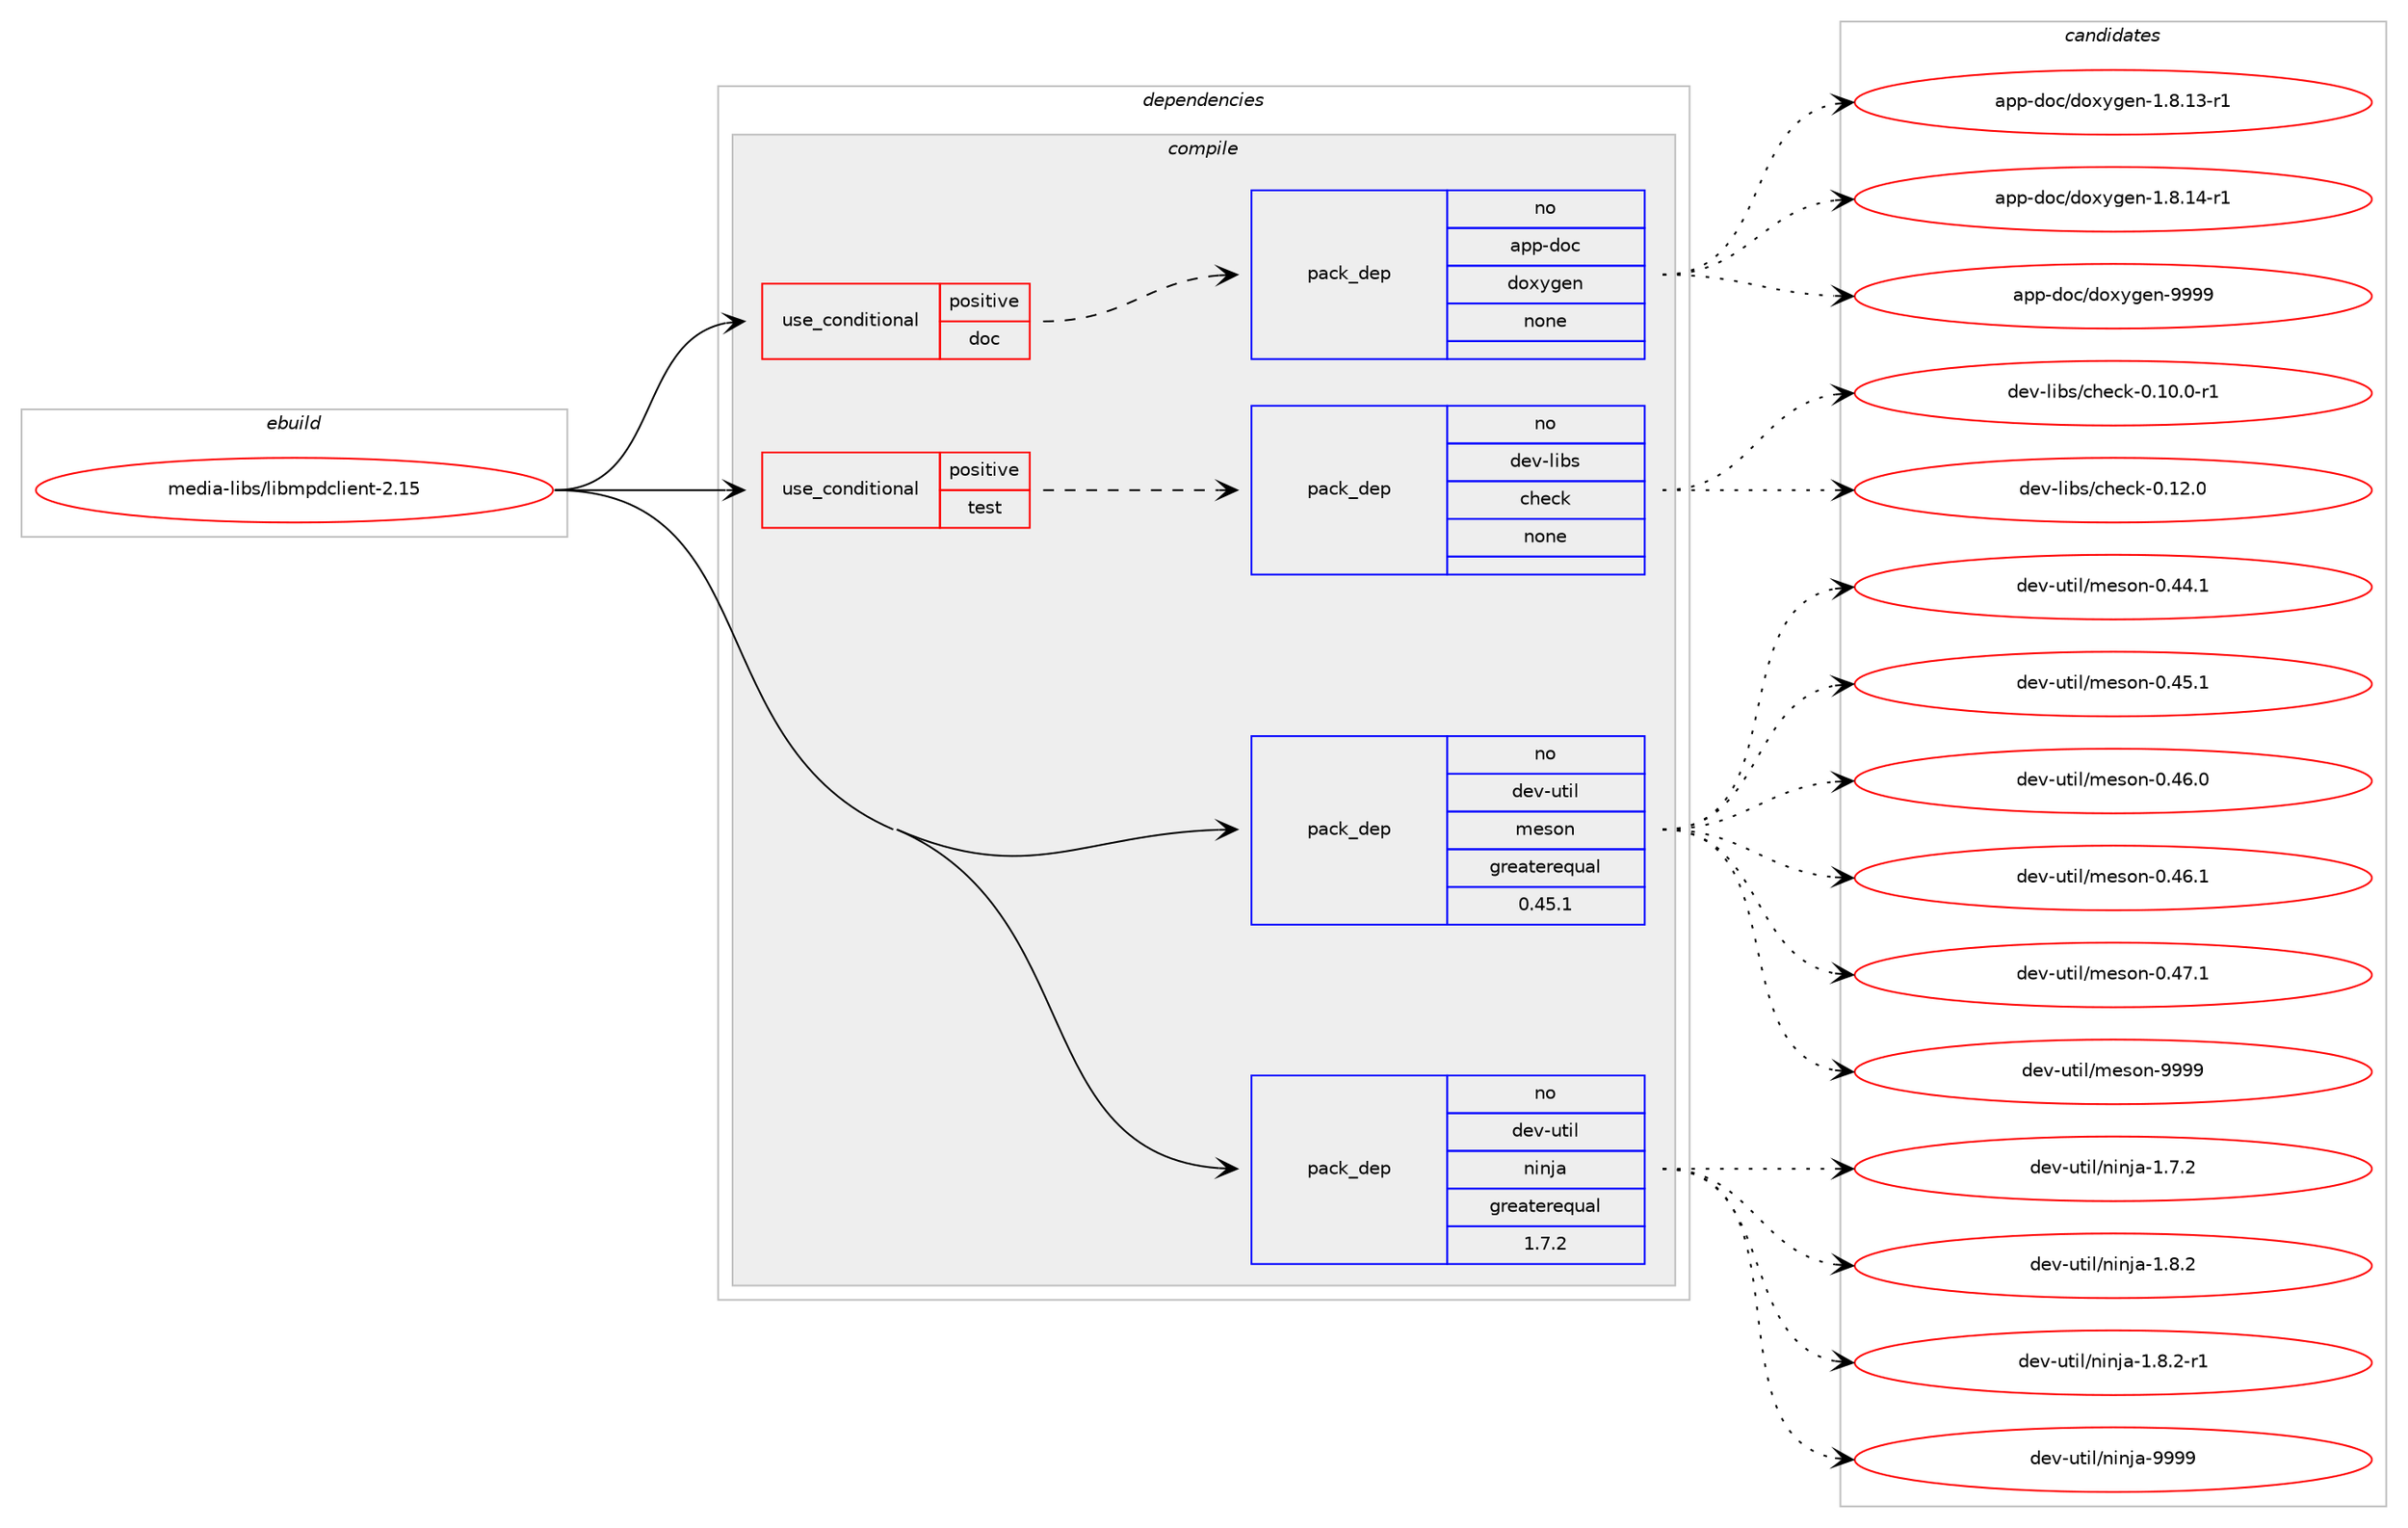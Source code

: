 digraph prolog {

# *************
# Graph options
# *************

newrank=true;
concentrate=true;
compound=true;
graph [rankdir=LR,fontname=Helvetica,fontsize=10,ranksep=1.5];#, ranksep=2.5, nodesep=0.2];
edge  [arrowhead=vee];
node  [fontname=Helvetica,fontsize=10];

# **********
# The ebuild
# **********

subgraph cluster_leftcol {
color=gray;
rank=same;
label=<<i>ebuild</i>>;
id [label="media-libs/libmpdclient-2.15", color=red, width=4, href="../media-libs/libmpdclient-2.15.svg"];
}

# ****************
# The dependencies
# ****************

subgraph cluster_midcol {
color=gray;
label=<<i>dependencies</i>>;
subgraph cluster_compile {
fillcolor="#eeeeee";
style=filled;
label=<<i>compile</i>>;
subgraph cond2457 {
dependency7359 [label=<<TABLE BORDER="0" CELLBORDER="1" CELLSPACING="0" CELLPADDING="4"><TR><TD ROWSPAN="3" CELLPADDING="10">use_conditional</TD></TR><TR><TD>positive</TD></TR><TR><TD>doc</TD></TR></TABLE>>, shape=none, color=red];
subgraph pack4768 {
dependency7360 [label=<<TABLE BORDER="0" CELLBORDER="1" CELLSPACING="0" CELLPADDING="4" WIDTH="220"><TR><TD ROWSPAN="6" CELLPADDING="30">pack_dep</TD></TR><TR><TD WIDTH="110">no</TD></TR><TR><TD>app-doc</TD></TR><TR><TD>doxygen</TD></TR><TR><TD>none</TD></TR><TR><TD></TD></TR></TABLE>>, shape=none, color=blue];
}
dependency7359:e -> dependency7360:w [weight=20,style="dashed",arrowhead="vee"];
}
id:e -> dependency7359:w [weight=20,style="solid",arrowhead="vee"];
subgraph cond2458 {
dependency7361 [label=<<TABLE BORDER="0" CELLBORDER="1" CELLSPACING="0" CELLPADDING="4"><TR><TD ROWSPAN="3" CELLPADDING="10">use_conditional</TD></TR><TR><TD>positive</TD></TR><TR><TD>test</TD></TR></TABLE>>, shape=none, color=red];
subgraph pack4769 {
dependency7362 [label=<<TABLE BORDER="0" CELLBORDER="1" CELLSPACING="0" CELLPADDING="4" WIDTH="220"><TR><TD ROWSPAN="6" CELLPADDING="30">pack_dep</TD></TR><TR><TD WIDTH="110">no</TD></TR><TR><TD>dev-libs</TD></TR><TR><TD>check</TD></TR><TR><TD>none</TD></TR><TR><TD></TD></TR></TABLE>>, shape=none, color=blue];
}
dependency7361:e -> dependency7362:w [weight=20,style="dashed",arrowhead="vee"];
}
id:e -> dependency7361:w [weight=20,style="solid",arrowhead="vee"];
subgraph pack4770 {
dependency7363 [label=<<TABLE BORDER="0" CELLBORDER="1" CELLSPACING="0" CELLPADDING="4" WIDTH="220"><TR><TD ROWSPAN="6" CELLPADDING="30">pack_dep</TD></TR><TR><TD WIDTH="110">no</TD></TR><TR><TD>dev-util</TD></TR><TR><TD>meson</TD></TR><TR><TD>greaterequal</TD></TR><TR><TD>0.45.1</TD></TR></TABLE>>, shape=none, color=blue];
}
id:e -> dependency7363:w [weight=20,style="solid",arrowhead="vee"];
subgraph pack4771 {
dependency7364 [label=<<TABLE BORDER="0" CELLBORDER="1" CELLSPACING="0" CELLPADDING="4" WIDTH="220"><TR><TD ROWSPAN="6" CELLPADDING="30">pack_dep</TD></TR><TR><TD WIDTH="110">no</TD></TR><TR><TD>dev-util</TD></TR><TR><TD>ninja</TD></TR><TR><TD>greaterequal</TD></TR><TR><TD>1.7.2</TD></TR></TABLE>>, shape=none, color=blue];
}
id:e -> dependency7364:w [weight=20,style="solid",arrowhead="vee"];
}
subgraph cluster_compileandrun {
fillcolor="#eeeeee";
style=filled;
label=<<i>compile and run</i>>;
}
subgraph cluster_run {
fillcolor="#eeeeee";
style=filled;
label=<<i>run</i>>;
}
}

# **************
# The candidates
# **************

subgraph cluster_choices {
rank=same;
color=gray;
label=<<i>candidates</i>>;

subgraph choice4768 {
color=black;
nodesep=1;
choice97112112451001119947100111120121103101110454946564649514511449 [label="app-doc/doxygen-1.8.13-r1", color=red, width=4,href="../app-doc/doxygen-1.8.13-r1.svg"];
choice97112112451001119947100111120121103101110454946564649524511449 [label="app-doc/doxygen-1.8.14-r1", color=red, width=4,href="../app-doc/doxygen-1.8.14-r1.svg"];
choice971121124510011199471001111201211031011104557575757 [label="app-doc/doxygen-9999", color=red, width=4,href="../app-doc/doxygen-9999.svg"];
dependency7360:e -> choice97112112451001119947100111120121103101110454946564649514511449:w [style=dotted,weight="100"];
dependency7360:e -> choice97112112451001119947100111120121103101110454946564649524511449:w [style=dotted,weight="100"];
dependency7360:e -> choice971121124510011199471001111201211031011104557575757:w [style=dotted,weight="100"];
}
subgraph choice4769 {
color=black;
nodesep=1;
choice1001011184510810598115479910410199107454846494846484511449 [label="dev-libs/check-0.10.0-r1", color=red, width=4,href="../dev-libs/check-0.10.0-r1.svg"];
choice100101118451081059811547991041019910745484649504648 [label="dev-libs/check-0.12.0", color=red, width=4,href="../dev-libs/check-0.12.0.svg"];
dependency7362:e -> choice1001011184510810598115479910410199107454846494846484511449:w [style=dotted,weight="100"];
dependency7362:e -> choice100101118451081059811547991041019910745484649504648:w [style=dotted,weight="100"];
}
subgraph choice4770 {
color=black;
nodesep=1;
choice100101118451171161051084710910111511111045484652524649 [label="dev-util/meson-0.44.1", color=red, width=4,href="../dev-util/meson-0.44.1.svg"];
choice100101118451171161051084710910111511111045484652534649 [label="dev-util/meson-0.45.1", color=red, width=4,href="../dev-util/meson-0.45.1.svg"];
choice100101118451171161051084710910111511111045484652544648 [label="dev-util/meson-0.46.0", color=red, width=4,href="../dev-util/meson-0.46.0.svg"];
choice100101118451171161051084710910111511111045484652544649 [label="dev-util/meson-0.46.1", color=red, width=4,href="../dev-util/meson-0.46.1.svg"];
choice100101118451171161051084710910111511111045484652554649 [label="dev-util/meson-0.47.1", color=red, width=4,href="../dev-util/meson-0.47.1.svg"];
choice10010111845117116105108471091011151111104557575757 [label="dev-util/meson-9999", color=red, width=4,href="../dev-util/meson-9999.svg"];
dependency7363:e -> choice100101118451171161051084710910111511111045484652524649:w [style=dotted,weight="100"];
dependency7363:e -> choice100101118451171161051084710910111511111045484652534649:w [style=dotted,weight="100"];
dependency7363:e -> choice100101118451171161051084710910111511111045484652544648:w [style=dotted,weight="100"];
dependency7363:e -> choice100101118451171161051084710910111511111045484652544649:w [style=dotted,weight="100"];
dependency7363:e -> choice100101118451171161051084710910111511111045484652554649:w [style=dotted,weight="100"];
dependency7363:e -> choice10010111845117116105108471091011151111104557575757:w [style=dotted,weight="100"];
}
subgraph choice4771 {
color=black;
nodesep=1;
choice100101118451171161051084711010511010697454946554650 [label="dev-util/ninja-1.7.2", color=red, width=4,href="../dev-util/ninja-1.7.2.svg"];
choice100101118451171161051084711010511010697454946564650 [label="dev-util/ninja-1.8.2", color=red, width=4,href="../dev-util/ninja-1.8.2.svg"];
choice1001011184511711610510847110105110106974549465646504511449 [label="dev-util/ninja-1.8.2-r1", color=red, width=4,href="../dev-util/ninja-1.8.2-r1.svg"];
choice1001011184511711610510847110105110106974557575757 [label="dev-util/ninja-9999", color=red, width=4,href="../dev-util/ninja-9999.svg"];
dependency7364:e -> choice100101118451171161051084711010511010697454946554650:w [style=dotted,weight="100"];
dependency7364:e -> choice100101118451171161051084711010511010697454946564650:w [style=dotted,weight="100"];
dependency7364:e -> choice1001011184511711610510847110105110106974549465646504511449:w [style=dotted,weight="100"];
dependency7364:e -> choice1001011184511711610510847110105110106974557575757:w [style=dotted,weight="100"];
}
}

}
